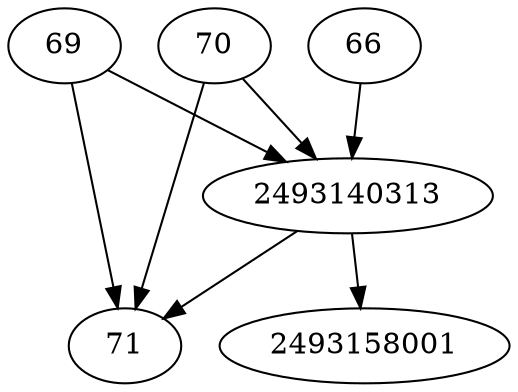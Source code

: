 strict digraph  {
66;
69;
70;
71;
2493158001;
2493140313;
66 -> 2493140313;
69 -> 2493140313;
69 -> 71;
70 -> 2493140313;
70 -> 71;
2493140313 -> 71;
2493140313 -> 2493158001;
}
